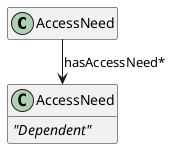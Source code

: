 @startuml
skinparam ranksep 25
skinparam nodesep 25
hide empty fields
hide empty methods

class AccessNeed

class "AccessNeed" as Dependent {
    <i>"Dependent"</i>
}

AccessNeed --> Dependent : hasAccessNeed*


@enduml

@startuml
skinparam ranksep 25
skinparam nodesep 25
hide empty fields
hide empty methods

class AccessNeed

class "AccessNeed" as Ascendant {
    <i>"Ascendant"</i>
}

Ascendant <-- AccessNeed : inheritsFromNeed?


@enduml

@startuml
skinparam ranksep 25
skinparam nodesep 25
hide empty fields
hide empty methods

class "Project" as Project {
    an AccessNeed
    **Shape**: <i>Project</i>
}

class "Assignee" as Assignee {
    an AccessNeed
    **Shape**: <i>Person</i>
}

Assignee -up-> Project: inheritsFromNeed
Project -down-> Assignee #grey;line.dotted;text:grey;: <i>(contains person shapes)</i>


@enduml

@startuml
skinparam ranksep 25
skinparam nodesep 25
hide empty fields
hide empty methods

class "Project" as Project {
    an AccessNeed
    **Shape**: <i>Project</i>
}

class "Assignee" as Assignee {
    an AccessNeed
    **Shape**: <i>Person</i>
}

class "Contact" as Contact {
    an AccessNeed
    **Shape**: <i>Person</i>
}

Project --> Assignee:hasAccessNeed
Assignee -up-> Contact: inheritsFromNeed
Assignee -up-> Project::an #grey;line.dotted;text:grey;: <i>(depends from need)</i>


@enduml
